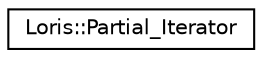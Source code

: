 digraph "Graphical Class Hierarchy"
{
 // LATEX_PDF_SIZE
  edge [fontname="Helvetica",fontsize="10",labelfontname="Helvetica",labelfontsize="10"];
  node [fontname="Helvetica",fontsize="10",shape=record];
  rankdir="LR";
  Node0 [label="Loris::Partial_Iterator",height=0.2,width=0.4,color="black", fillcolor="white", style="filled",URL="$a00243.html",tooltip=" "];
}
